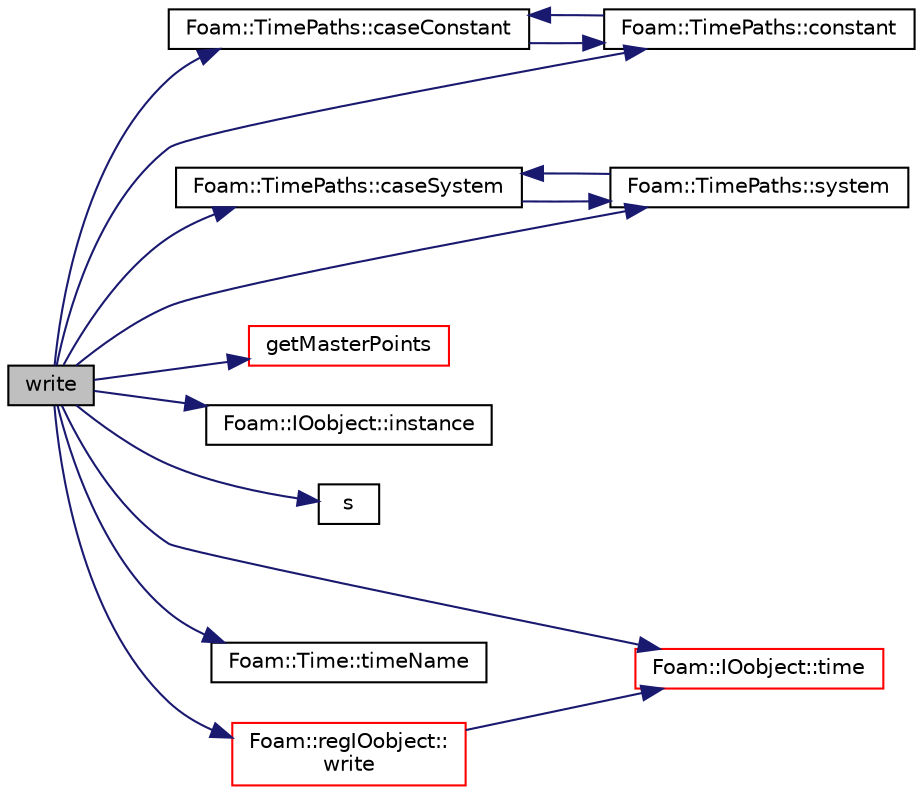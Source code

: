 digraph "write"
{
  bgcolor="transparent";
  edge [fontname="Helvetica",fontsize="10",labelfontname="Helvetica",labelfontsize="10"];
  node [fontname="Helvetica",fontsize="10",shape=record];
  rankdir="LR";
  Node18032 [label="write",height=0.2,width=0.4,color="black", fillcolor="grey75", style="filled", fontcolor="black"];
  Node18032 -> Node18033 [color="midnightblue",fontsize="10",style="solid",fontname="Helvetica"];
  Node18033 [label="Foam::TimePaths::caseConstant",height=0.2,width=0.4,color="black",URL="$a27461.html#aa79b9d2d4d4634d84d82294c8e3fdc64",tooltip="Return constant name for the case. "];
  Node18033 -> Node18034 [color="midnightblue",fontsize="10",style="solid",fontname="Helvetica"];
  Node18034 [label="Foam::TimePaths::constant",height=0.2,width=0.4,color="black",URL="$a27461.html#ab16cfc6e7be33ff5683a856ae077433c",tooltip="Return constant name. "];
  Node18034 -> Node18033 [color="midnightblue",fontsize="10",style="solid",fontname="Helvetica"];
  Node18032 -> Node18035 [color="midnightblue",fontsize="10",style="solid",fontname="Helvetica"];
  Node18035 [label="Foam::TimePaths::caseSystem",height=0.2,width=0.4,color="black",URL="$a27461.html#ac6d4082a58417d8307bf4a969df642d0",tooltip="Return system name for the case. "];
  Node18035 -> Node18036 [color="midnightblue",fontsize="10",style="solid",fontname="Helvetica"];
  Node18036 [label="Foam::TimePaths::system",height=0.2,width=0.4,color="black",URL="$a27461.html#aa71c1aaf0f9ddefd39d5ff4061ec6386",tooltip="Return system name. "];
  Node18036 -> Node18035 [color="midnightblue",fontsize="10",style="solid",fontname="Helvetica"];
  Node18032 -> Node18034 [color="midnightblue",fontsize="10",style="solid",fontname="Helvetica"];
  Node18032 -> Node18037 [color="midnightblue",fontsize="10",style="solid",fontname="Helvetica"];
  Node18037 [label="getMasterPoints",height=0.2,width=0.4,color="red",URL="$a25857.html#ab7f36dd5e2a0f638f316332f5e355ea6",tooltip="Determine master point for subset of points. If coupled. "];
  Node18032 -> Node18126 [color="midnightblue",fontsize="10",style="solid",fontname="Helvetica"];
  Node18126 [label="Foam::IOobject::instance",height=0.2,width=0.4,color="black",URL="$a27249.html#acac6de003b420b848571b5064e50ed89"];
  Node18032 -> Node18127 [color="midnightblue",fontsize="10",style="solid",fontname="Helvetica"];
  Node18127 [label="s",height=0.2,width=0.4,color="black",URL="$a19343.html#abb9c4233033fad2ad0206cd4adad3b9f"];
  Node18032 -> Node18036 [color="midnightblue",fontsize="10",style="solid",fontname="Helvetica"];
  Node18032 -> Node18128 [color="midnightblue",fontsize="10",style="solid",fontname="Helvetica"];
  Node18128 [label="Foam::IOobject::time",height=0.2,width=0.4,color="red",URL="$a27249.html#a1ed86245b170b9f651f62650b1827500",tooltip="Return time. "];
  Node18032 -> Node18130 [color="midnightblue",fontsize="10",style="solid",fontname="Helvetica"];
  Node18130 [label="Foam::Time::timeName",height=0.2,width=0.4,color="black",URL="$a27457.html#a5ae6a110de1b22323e19a46943c7f0c1",tooltip="Return time name of given scalar time. "];
  Node18032 -> Node18131 [color="midnightblue",fontsize="10",style="solid",fontname="Helvetica"];
  Node18131 [label="Foam::regIOobject::\lwrite",height=0.2,width=0.4,color="red",URL="$a27441.html#ad48b7b943e88478c15879659cce7aebc",tooltip="Write using setting from DB. "];
  Node18131 -> Node18128 [color="midnightblue",fontsize="10",style="solid",fontname="Helvetica"];
}
